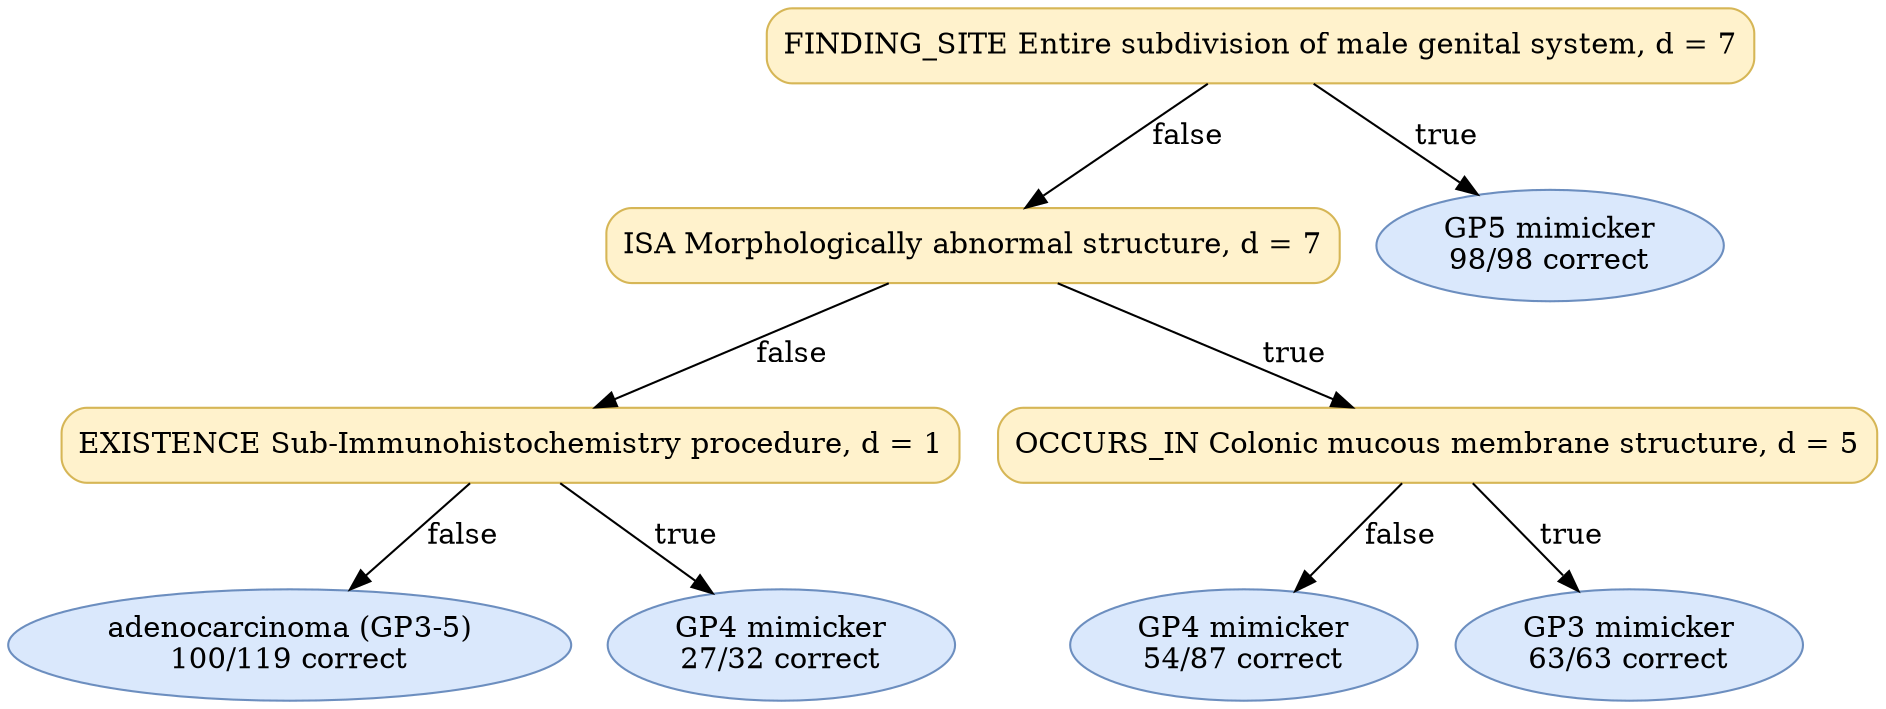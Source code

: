 digraph "DT" {
fontname="Times-Roman";
label="";
node [fontname="Times-Roman"];
Node1 [color="#D6B656", fillcolor="#FFF2CC", label="FINDING_SITE Entire subdivision of male genital system, d = 7", shape="box", style="rounded,filled"];
Node2 [color="#D6B656", fillcolor="#FFF2CC", label="ISA Morphologically abnormal structure, d = 7", shape="box", style="rounded,filled"];
Node3 [color="#D6B656", fillcolor="#FFF2CC", label="EXISTENCE Sub-Immunohistochemistry procedure, d = 1", shape="box", style="rounded,filled"];
Node4 [color="#6C8EBF", fillcolor="#DAE8FC", label=<adenocarcinoma (GP3-5)<br/>100/119 correct>, shape="ellipse", style="rounded,filled"];
Node5 [color="#6C8EBF", fillcolor="#DAE8FC", label=<GP4 mimicker<br/>27/32 correct>, shape="ellipse", style="rounded,filled"];
Node6 [color="#D6B656", fillcolor="#FFF2CC", label="OCCURS_IN Colonic mucous membrane structure, d = 5", shape="box", style="rounded,filled"];
Node7 [color="#6C8EBF", fillcolor="#DAE8FC", label=<GP4 mimicker<br/>54/87 correct>, shape="ellipse", style="rounded,filled"];
Node8 [color="#6C8EBF", fillcolor="#DAE8FC", label=<GP3 mimicker<br/>63/63 correct>, shape="ellipse", style="rounded,filled"];
Node9 [color="#6C8EBF", fillcolor="#DAE8FC", label=<GP5 mimicker<br/>98/98 correct>, shape="ellipse", style="rounded,filled"];
Node1 -> Node2  [key=0, label="false"];
Node1 -> Node9  [key=0, label="true"];
Node2 -> Node3  [key=0, label="false"];
Node2 -> Node6  [key=0, label="true"];
Node3 -> Node4  [key=0, label="false"];
Node3 -> Node5  [key=0, label="true"];
Node6 -> Node7  [key=0, label="false"];
Node6 -> Node8  [key=0, label="true"];
}
